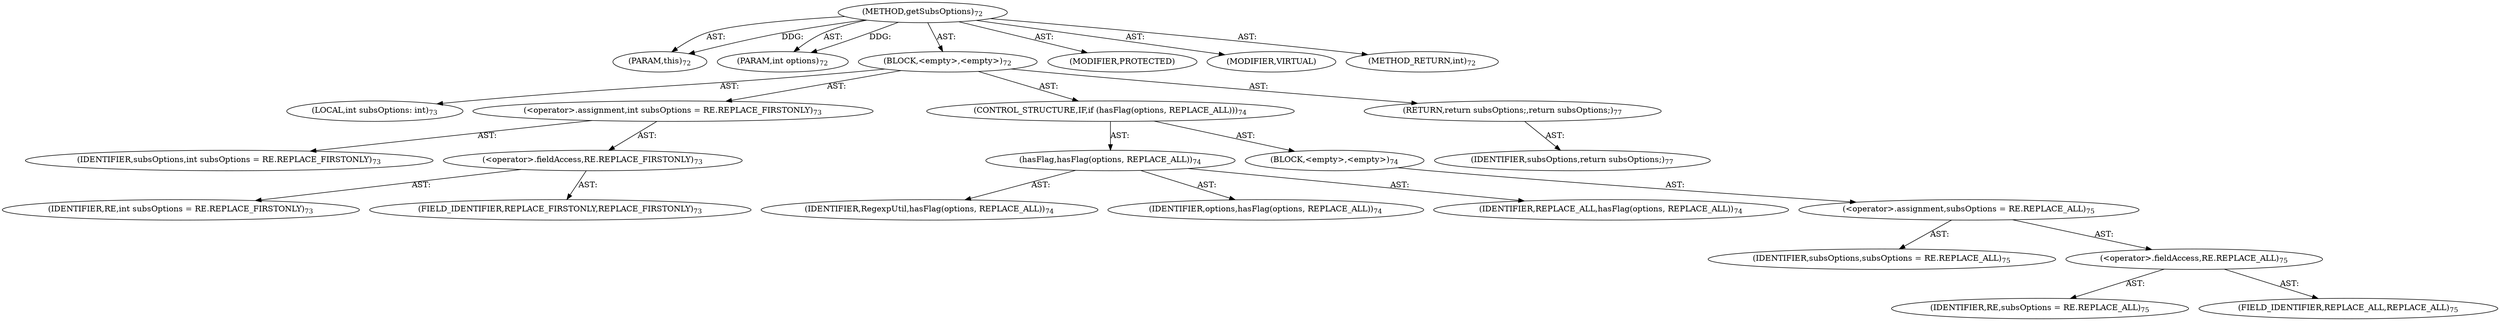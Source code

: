 digraph "getSubsOptions" {  
"111669149697" [label = <(METHOD,getSubsOptions)<SUB>72</SUB>> ]
"115964116994" [label = <(PARAM,this)<SUB>72</SUB>> ]
"115964116995" [label = <(PARAM,int options)<SUB>72</SUB>> ]
"25769803777" [label = <(BLOCK,&lt;empty&gt;,&lt;empty&gt;)<SUB>72</SUB>> ]
"94489280512" [label = <(LOCAL,int subsOptions: int)<SUB>73</SUB>> ]
"30064771073" [label = <(&lt;operator&gt;.assignment,int subsOptions = RE.REPLACE_FIRSTONLY)<SUB>73</SUB>> ]
"68719476740" [label = <(IDENTIFIER,subsOptions,int subsOptions = RE.REPLACE_FIRSTONLY)<SUB>73</SUB>> ]
"30064771074" [label = <(&lt;operator&gt;.fieldAccess,RE.REPLACE_FIRSTONLY)<SUB>73</SUB>> ]
"68719476741" [label = <(IDENTIFIER,RE,int subsOptions = RE.REPLACE_FIRSTONLY)<SUB>73</SUB>> ]
"55834574848" [label = <(FIELD_IDENTIFIER,REPLACE_FIRSTONLY,REPLACE_FIRSTONLY)<SUB>73</SUB>> ]
"47244640256" [label = <(CONTROL_STRUCTURE,IF,if (hasFlag(options, REPLACE_ALL)))<SUB>74</SUB>> ]
"30064771075" [label = <(hasFlag,hasFlag(options, REPLACE_ALL))<SUB>74</SUB>> ]
"68719476742" [label = <(IDENTIFIER,RegexpUtil,hasFlag(options, REPLACE_ALL))<SUB>74</SUB>> ]
"68719476743" [label = <(IDENTIFIER,options,hasFlag(options, REPLACE_ALL))<SUB>74</SUB>> ]
"68719476744" [label = <(IDENTIFIER,REPLACE_ALL,hasFlag(options, REPLACE_ALL))<SUB>74</SUB>> ]
"25769803778" [label = <(BLOCK,&lt;empty&gt;,&lt;empty&gt;)<SUB>74</SUB>> ]
"30064771076" [label = <(&lt;operator&gt;.assignment,subsOptions = RE.REPLACE_ALL)<SUB>75</SUB>> ]
"68719476745" [label = <(IDENTIFIER,subsOptions,subsOptions = RE.REPLACE_ALL)<SUB>75</SUB>> ]
"30064771077" [label = <(&lt;operator&gt;.fieldAccess,RE.REPLACE_ALL)<SUB>75</SUB>> ]
"68719476746" [label = <(IDENTIFIER,RE,subsOptions = RE.REPLACE_ALL)<SUB>75</SUB>> ]
"55834574849" [label = <(FIELD_IDENTIFIER,REPLACE_ALL,REPLACE_ALL)<SUB>75</SUB>> ]
"146028888064" [label = <(RETURN,return subsOptions;,return subsOptions;)<SUB>77</SUB>> ]
"68719476747" [label = <(IDENTIFIER,subsOptions,return subsOptions;)<SUB>77</SUB>> ]
"133143986178" [label = <(MODIFIER,PROTECTED)> ]
"133143986179" [label = <(MODIFIER,VIRTUAL)> ]
"128849018881" [label = <(METHOD_RETURN,int)<SUB>72</SUB>> ]
  "111669149697" -> "115964116994"  [ label = "AST: "] 
  "111669149697" -> "115964116995"  [ label = "AST: "] 
  "111669149697" -> "25769803777"  [ label = "AST: "] 
  "111669149697" -> "133143986178"  [ label = "AST: "] 
  "111669149697" -> "133143986179"  [ label = "AST: "] 
  "111669149697" -> "128849018881"  [ label = "AST: "] 
  "25769803777" -> "94489280512"  [ label = "AST: "] 
  "25769803777" -> "30064771073"  [ label = "AST: "] 
  "25769803777" -> "47244640256"  [ label = "AST: "] 
  "25769803777" -> "146028888064"  [ label = "AST: "] 
  "30064771073" -> "68719476740"  [ label = "AST: "] 
  "30064771073" -> "30064771074"  [ label = "AST: "] 
  "30064771074" -> "68719476741"  [ label = "AST: "] 
  "30064771074" -> "55834574848"  [ label = "AST: "] 
  "47244640256" -> "30064771075"  [ label = "AST: "] 
  "47244640256" -> "25769803778"  [ label = "AST: "] 
  "30064771075" -> "68719476742"  [ label = "AST: "] 
  "30064771075" -> "68719476743"  [ label = "AST: "] 
  "30064771075" -> "68719476744"  [ label = "AST: "] 
  "25769803778" -> "30064771076"  [ label = "AST: "] 
  "30064771076" -> "68719476745"  [ label = "AST: "] 
  "30064771076" -> "30064771077"  [ label = "AST: "] 
  "30064771077" -> "68719476746"  [ label = "AST: "] 
  "30064771077" -> "55834574849"  [ label = "AST: "] 
  "146028888064" -> "68719476747"  [ label = "AST: "] 
  "111669149697" -> "115964116994"  [ label = "DDG: "] 
  "111669149697" -> "115964116995"  [ label = "DDG: "] 
}
